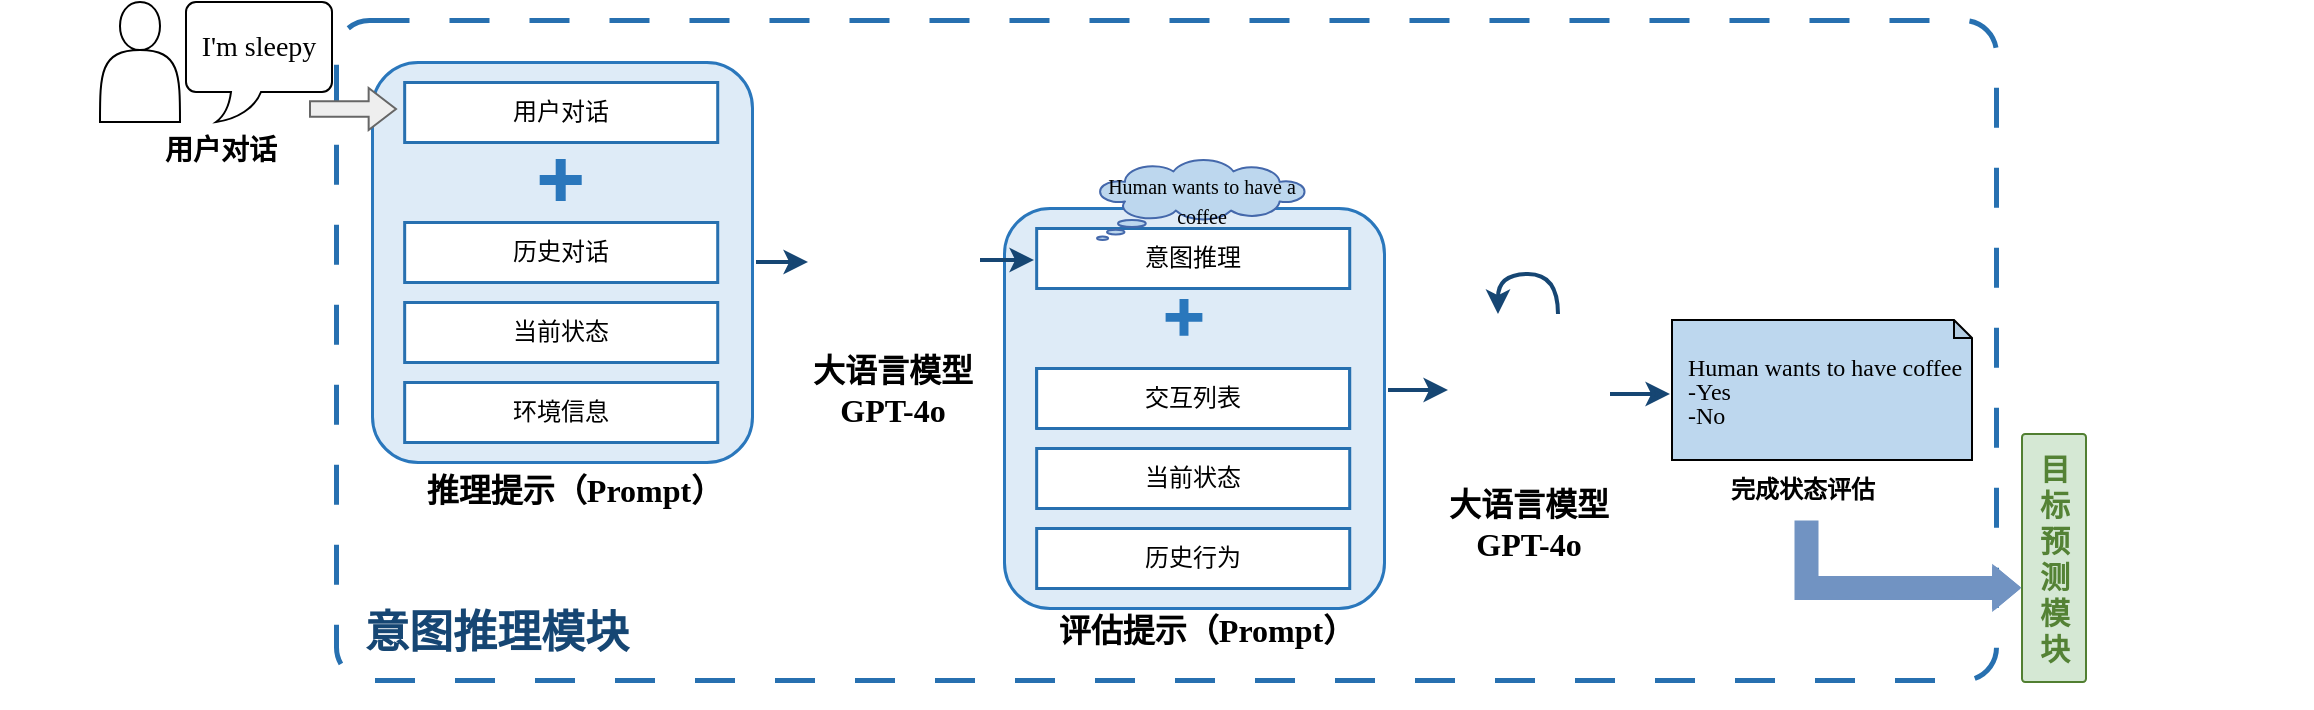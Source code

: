 <mxfile version="26.2.12">
  <diagram name="第 1 页" id="5zjfJCYYvMDn6eL2v8_4">
    <mxGraphModel dx="2057" dy="1314" grid="0" gridSize="10" guides="1" tooltips="1" connect="1" arrows="1" fold="1" page="1" pageScale="1" pageWidth="827" pageHeight="1169" math="0" shadow="0">
      <root>
        <mxCell id="0" />
        <mxCell id="1" parent="0" />
        <mxCell id="u2x9763HItPCIMWwYsHF-1" value="" style="rounded=1;arcSize=5;whiteSpace=wrap;html=1;fillColor=light-dark(#FFFFFF,#1D293B);strokeColor=light-dark(#2770b0, #ededed);dashed=1;dashPattern=8 8;strokeWidth=2.5;" parent="1" vertex="1">
          <mxGeometry x="190" y="10" width="830" height="330" as="geometry" />
        </mxCell>
        <mxCell id="u2x9763HItPCIMWwYsHF-2" value="" style="group;strokeWidth=2;" parent="1" vertex="1" connectable="0">
          <mxGeometry x="514" y="104" width="200" height="250" as="geometry" />
        </mxCell>
        <mxCell id="u2x9763HItPCIMWwYsHF-3" value="" style="rounded=1;arcSize=12;whiteSpace=wrap;html=1;fillColor=light-dark(#deebf7, #1d293b);strokeColor=light-dark(#2a77bc, #5c79a3);strokeWidth=1.5;" parent="u2x9763HItPCIMWwYsHF-2" vertex="1">
          <mxGeometry x="10" width="190" height="200" as="geometry" />
        </mxCell>
        <mxCell id="u2x9763HItPCIMWwYsHF-4" value="" style="group" parent="u2x9763HItPCIMWwYsHF-2" vertex="1" connectable="0">
          <mxGeometry x="26.087" y="10" width="168.696" height="240" as="geometry" />
        </mxCell>
        <mxCell id="u2x9763HItPCIMWwYsHF-5" value="" style="group;fillColor=default;" parent="u2x9763HItPCIMWwYsHF-4" vertex="1" connectable="0">
          <mxGeometry width="156.522" height="30" as="geometry" />
        </mxCell>
        <mxCell id="u2x9763HItPCIMWwYsHF-6" value="" style="verticalLabelPosition=bottom;verticalAlign=top;html=1;shape=mxgraph.basic.rect;fillColor2=none;strokeWidth=1.5;size=20;indent=5;strokeColor=light-dark(#2770b0, #ededed);align=center;fontFamily=Helvetica;fontSize=12;fontColor=default;fillColor=none;pointerEvents=0;gradientColor=none;" parent="u2x9763HItPCIMWwYsHF-5" vertex="1">
          <mxGeometry width="156.522" height="30" as="geometry" />
        </mxCell>
        <mxCell id="u2x9763HItPCIMWwYsHF-7" value="意图推理" style="text;html=1;align=center;verticalAlign=middle;whiteSpace=wrap;rounded=0;" parent="u2x9763HItPCIMWwYsHF-5" vertex="1">
          <mxGeometry y="7.5" width="156.522" height="15" as="geometry" />
        </mxCell>
        <mxCell id="u2x9763HItPCIMWwYsHF-8" value="" style="group;strokeColor=light-dark(#2770b0, #ededed);strokeWidth=1;align=center;verticalAlign=top;fontFamily=Helvetica;fontSize=12;fontColor=default;fillColor=default;" parent="u2x9763HItPCIMWwYsHF-4" vertex="1" connectable="0">
          <mxGeometry y="70" width="156.522" height="30" as="geometry" />
        </mxCell>
        <mxCell id="u2x9763HItPCIMWwYsHF-9" value="" style="verticalLabelPosition=bottom;verticalAlign=top;html=1;shape=mxgraph.basic.rect;fillColor2=none;strokeWidth=1.5;size=20;indent=5;strokeColor=light-dark(#2770b0, #ededed);align=center;fontFamily=Helvetica;fontSize=12;fontColor=default;fillColor=none;pointerEvents=0;gradientColor=none;" parent="u2x9763HItPCIMWwYsHF-8" vertex="1">
          <mxGeometry width="156.522" height="30" as="geometry" />
        </mxCell>
        <mxCell id="u2x9763HItPCIMWwYsHF-10" value="交互列表" style="text;html=1;align=center;verticalAlign=middle;whiteSpace=wrap;rounded=0;fontFamily=Helvetica;fontSize=12;fontColor=default;" parent="u2x9763HItPCIMWwYsHF-8" vertex="1">
          <mxGeometry y="7.5" width="156.522" height="15" as="geometry" />
        </mxCell>
        <mxCell id="u2x9763HItPCIMWwYsHF-11" value="" style="group;pointerEvents=0;strokeWidth=1.5;align=center;verticalAlign=top;fontFamily=Helvetica;fontSize=12;fontColor=default;fillColor=default;gradientColor=none;" parent="u2x9763HItPCIMWwYsHF-4" vertex="1" connectable="0">
          <mxGeometry y="110" width="156.522" height="30" as="geometry" />
        </mxCell>
        <mxCell id="u2x9763HItPCIMWwYsHF-12" value="" style="verticalLabelPosition=bottom;verticalAlign=top;html=1;shape=mxgraph.basic.rect;fillColor2=none;strokeWidth=1.5;size=20;indent=5;strokeColor=light-dark(#2770b0, #ededed);align=center;fontFamily=Helvetica;fontSize=12;fontColor=default;fillColor=none;pointerEvents=0;gradientColor=none;" parent="u2x9763HItPCIMWwYsHF-11" vertex="1">
          <mxGeometry width="156.522" height="30" as="geometry" />
        </mxCell>
        <mxCell id="u2x9763HItPCIMWwYsHF-13" value="当前状态" style="text;html=1;align=center;verticalAlign=middle;whiteSpace=wrap;rounded=0;fontFamily=Helvetica;fontSize=12;fontColor=default;" parent="u2x9763HItPCIMWwYsHF-11" vertex="1">
          <mxGeometry y="7.5" width="156.522" height="15" as="geometry" />
        </mxCell>
        <mxCell id="u2x9763HItPCIMWwYsHF-14" value="" style="group;fillColor=default;" parent="u2x9763HItPCIMWwYsHF-4" vertex="1" connectable="0">
          <mxGeometry y="150" width="156.522" height="30" as="geometry" />
        </mxCell>
        <mxCell id="u2x9763HItPCIMWwYsHF-15" value="" style="verticalLabelPosition=bottom;verticalAlign=top;html=1;shape=mxgraph.basic.rect;fillColor2=none;strokeWidth=1.5;size=20;indent=5;strokeColor=light-dark(#2770b0, #ededed);align=center;fontFamily=Helvetica;fontSize=12;fontColor=default;fillColor=none;pointerEvents=0;gradientColor=none;" parent="u2x9763HItPCIMWwYsHF-14" vertex="1">
          <mxGeometry width="156.522" height="30" as="geometry" />
        </mxCell>
        <mxCell id="u2x9763HItPCIMWwYsHF-16" value="历史行为" style="text;html=1;align=center;verticalAlign=middle;whiteSpace=wrap;rounded=0;" parent="u2x9763HItPCIMWwYsHF-14" vertex="1">
          <mxGeometry y="7.5" width="156.522" height="15" as="geometry" />
        </mxCell>
        <mxCell id="u2x9763HItPCIMWwYsHF-17" value="&lt;b style=&quot;font-family: &amp;quot;Times New Roman&amp;quot;; font-size: 16px;&quot;&gt;评估提示（Prompt）&lt;/b&gt;" style="text;html=1;align=center;verticalAlign=middle;resizable=0;points=[];autosize=1;strokeColor=none;fillColor=none;" parent="u2x9763HItPCIMWwYsHF-4" vertex="1">
          <mxGeometry x="-0.004" y="186" width="170" height="30" as="geometry" />
        </mxCell>
        <mxCell id="u2x9763HItPCIMWwYsHF-18" value="" style="shape=cross;whiteSpace=wrap;html=1;fillColor=light-dark(#2a77bc, #ededed);strokeColor=light-dark(#2a77bc, #ededed);aspect=fixed;" parent="u2x9763HItPCIMWwYsHF-4" vertex="1">
          <mxGeometry x="65.217" y="36" width="17.391" height="17.391" as="geometry" />
        </mxCell>
        <mxCell id="u2x9763HItPCIMWwYsHF-19" value="" style="group" parent="u2x9763HItPCIMWwYsHF-2" vertex="1" connectable="0">
          <mxGeometry x="52.174" y="-84" width="117.391" height="130" as="geometry" />
        </mxCell>
        <mxCell id="u2x9763HItPCIMWwYsHF-20" value="" style="group" parent="u2x9763HItPCIMWwYsHF-19" vertex="1" connectable="0">
          <mxGeometry y="60" width="113.043" height="60" as="geometry" />
        </mxCell>
        <mxCell id="u2x9763HItPCIMWwYsHF-21" value="&lt;font style=&quot;font-size: 10px;&quot; face=&quot;Times New Roman&quot;&gt;Human wants to have a coffee&lt;/font&gt;" style="whiteSpace=wrap;html=1;shape=mxgraph.basic.cloud_callout;strokeColor=light-dark(#4468ab, #319eff);fillColor=light-dark(#bdd7ee, #1e4a76);" parent="u2x9763HItPCIMWwYsHF-20" vertex="1">
          <mxGeometry x="4.348" width="104.348" height="40.0" as="geometry" />
        </mxCell>
        <mxCell id="u2x9763HItPCIMWwYsHF-22" value="" style="group;strokeWidth=2;" parent="1" vertex="1" connectable="0">
          <mxGeometry x="198" y="31" width="200" height="250" as="geometry" />
        </mxCell>
        <mxCell id="u2x9763HItPCIMWwYsHF-23" value="" style="rounded=1;arcSize=12;whiteSpace=wrap;html=1;fillColor=light-dark(#deebf7, #1d293b);strokeColor=light-dark(#2a77bc, #5c79a3);strokeWidth=1.5;" parent="u2x9763HItPCIMWwYsHF-22" vertex="1">
          <mxGeometry x="10" width="190" height="200" as="geometry" />
        </mxCell>
        <mxCell id="u2x9763HItPCIMWwYsHF-24" value="" style="group;strokeWidth=1.5;" parent="u2x9763HItPCIMWwYsHF-22" vertex="1" connectable="0">
          <mxGeometry x="26.087" y="10" width="168.696" height="240" as="geometry" />
        </mxCell>
        <mxCell id="u2x9763HItPCIMWwYsHF-25" value="" style="group;strokeWidth=1.5;pointerEvents=0;align=center;verticalAlign=top;fontFamily=Helvetica;fontSize=12;fontColor=default;fillColor=default;gradientColor=none;" parent="u2x9763HItPCIMWwYsHF-24" vertex="1" connectable="0">
          <mxGeometry width="156.522" height="30" as="geometry" />
        </mxCell>
        <mxCell id="u2x9763HItPCIMWwYsHF-26" value="" style="verticalLabelPosition=bottom;verticalAlign=top;html=1;shape=mxgraph.basic.rect;fillColor2=none;strokeWidth=1.5;size=20;indent=5;strokeColor=light-dark(#2770b0, #ededed);align=center;fontFamily=Helvetica;fontSize=12;fontColor=default;fillColor=none;pointerEvents=0;gradientColor=none;" parent="u2x9763HItPCIMWwYsHF-25" vertex="1">
          <mxGeometry width="156.522" height="30" as="geometry" />
        </mxCell>
        <mxCell id="u2x9763HItPCIMWwYsHF-27" value="用户对话" style="text;html=1;align=center;verticalAlign=middle;whiteSpace=wrap;rounded=0;fontFamily=Helvetica;fontSize=12;fontColor=default;" parent="u2x9763HItPCIMWwYsHF-25" vertex="1">
          <mxGeometry y="7.5" width="156.522" height="15" as="geometry" />
        </mxCell>
        <mxCell id="u2x9763HItPCIMWwYsHF-28" value="" style="group;strokeWidth=1.5;" parent="u2x9763HItPCIMWwYsHF-24" vertex="1" connectable="0">
          <mxGeometry y="70" width="156.522" height="30" as="geometry" />
        </mxCell>
        <mxCell id="u2x9763HItPCIMWwYsHF-29" value="" style="verticalLabelPosition=bottom;verticalAlign=top;html=1;shape=mxgraph.basic.rect;fillColor2=none;strokeWidth=1.5;size=20;indent=5;strokeColor=light-dark(#2770b0, #ededed);align=center;fontFamily=Helvetica;fontSize=12;fontColor=default;fillColor=default;" parent="u2x9763HItPCIMWwYsHF-28" vertex="1">
          <mxGeometry width="156.522" height="30" as="geometry" />
        </mxCell>
        <mxCell id="u2x9763HItPCIMWwYsHF-30" value="历史对话" style="text;html=1;align=center;verticalAlign=middle;whiteSpace=wrap;rounded=0;" parent="u2x9763HItPCIMWwYsHF-28" vertex="1">
          <mxGeometry y="7.5" width="156.522" height="15" as="geometry" />
        </mxCell>
        <mxCell id="u2x9763HItPCIMWwYsHF-31" value="" style="group;strokeWidth=1.5;pointerEvents=0;align=center;verticalAlign=top;fontFamily=Helvetica;fontSize=12;fontColor=default;fillColor=default;gradientColor=none;" parent="u2x9763HItPCIMWwYsHF-24" vertex="1" connectable="0">
          <mxGeometry y="110" width="156.522" height="30" as="geometry" />
        </mxCell>
        <mxCell id="u2x9763HItPCIMWwYsHF-32" value="" style="verticalLabelPosition=bottom;verticalAlign=top;html=1;shape=mxgraph.basic.rect;fillColor2=none;strokeWidth=1.5;size=20;indent=5;strokeColor=light-dark(#2770b0, #ededed);align=center;fontFamily=Helvetica;fontSize=12;fontColor=default;fillColor=none;pointerEvents=0;gradientColor=none;" parent="u2x9763HItPCIMWwYsHF-31" vertex="1">
          <mxGeometry width="156.522" height="30" as="geometry" />
        </mxCell>
        <mxCell id="u2x9763HItPCIMWwYsHF-33" value="当前状态" style="text;html=1;align=center;verticalAlign=middle;whiteSpace=wrap;rounded=0;fontFamily=Helvetica;fontSize=12;fontColor=default;" parent="u2x9763HItPCIMWwYsHF-31" vertex="1">
          <mxGeometry y="7.5" width="156.522" height="15" as="geometry" />
        </mxCell>
        <mxCell id="u2x9763HItPCIMWwYsHF-34" value="" style="group;strokeWidth=1.5;pointerEvents=0;align=center;verticalAlign=top;fontFamily=Helvetica;fontSize=12;fontColor=default;fillColor=default;gradientColor=none;" parent="u2x9763HItPCIMWwYsHF-24" vertex="1" connectable="0">
          <mxGeometry y="150" width="156.522" height="30" as="geometry" />
        </mxCell>
        <mxCell id="u2x9763HItPCIMWwYsHF-35" value="" style="verticalLabelPosition=bottom;verticalAlign=top;html=1;shape=mxgraph.basic.rect;fillColor2=none;strokeWidth=1.5;size=20;indent=5;strokeColor=light-dark(#2770b0, #ededed);pointerEvents=0;align=center;fontFamily=Helvetica;fontSize=12;fontColor=default;fillColor=none;gradientColor=none;" parent="u2x9763HItPCIMWwYsHF-34" vertex="1">
          <mxGeometry width="156.522" height="30" as="geometry" />
        </mxCell>
        <mxCell id="u2x9763HItPCIMWwYsHF-36" value="环境信息" style="text;html=1;align=center;verticalAlign=middle;whiteSpace=wrap;rounded=0;fontFamily=Helvetica;fontSize=12;fontColor=default;" parent="u2x9763HItPCIMWwYsHF-34" vertex="1">
          <mxGeometry y="7.5" width="156.522" height="15" as="geometry" />
        </mxCell>
        <mxCell id="u2x9763HItPCIMWwYsHF-37" value="&lt;font face=&quot;Times New Roman&quot; style=&quot;font-size: 16px;&quot;&gt;&lt;b style=&quot;&quot;&gt;推理提示（Prompt）&lt;/b&gt;&lt;/font&gt;" style="text;html=1;align=center;verticalAlign=middle;resizable=0;points=[];autosize=1;strokeColor=none;fillColor=none;" parent="u2x9763HItPCIMWwYsHF-24" vertex="1">
          <mxGeometry x="-0.004" y="189" width="170" height="30" as="geometry" />
        </mxCell>
        <mxCell id="u2x9763HItPCIMWwYsHF-38" value="" style="shape=cross;whiteSpace=wrap;html=1;fillColor=light-dark(#2a77bc, #ededed);strokeColor=light-dark(#2a77bc, #ededed);aspect=fixed;" parent="u2x9763HItPCIMWwYsHF-24" vertex="1">
          <mxGeometry x="68.263" y="39" width="20" height="20" as="geometry" />
        </mxCell>
        <mxCell id="u2x9763HItPCIMWwYsHF-39" value="" style="shape=singleArrow;whiteSpace=wrap;html=1;fillColor=light-dark(#eeeeee, #1a1a1a);strokeColor=#666666;gradientColor=none;arrowWidth=0.365;arrowSize=0.318;" parent="u2x9763HItPCIMWwYsHF-22" vertex="1">
          <mxGeometry x="-21" y="13" width="43" height="21" as="geometry" />
        </mxCell>
        <mxCell id="u2x9763HItPCIMWwYsHF-40" value="" style="group" parent="1" vertex="1" connectable="0">
          <mxGeometry x="72" y="1" width="140" height="100" as="geometry" />
        </mxCell>
        <mxCell id="u2x9763HItPCIMWwYsHF-41" value="" style="group" parent="u2x9763HItPCIMWwYsHF-40" vertex="1" connectable="0">
          <mxGeometry x="-50" width="190" height="90" as="geometry" />
        </mxCell>
        <mxCell id="u2x9763HItPCIMWwYsHF-42" value="" style="shape=actor;whiteSpace=wrap;html=1;" parent="u2x9763HItPCIMWwYsHF-41" vertex="1">
          <mxGeometry x="50" width="40" height="60" as="geometry" />
        </mxCell>
        <mxCell id="u2x9763HItPCIMWwYsHF-43" value="&lt;font style=&quot;font-size: 14px;&quot; face=&quot;Times New Roman&quot;&gt;I&#39;m sleepy&lt;/font&gt;" style="whiteSpace=wrap;html=1;shape=mxgraph.basic.roundRectCallout;dx=30;dy=15;size=5;boundedLbl=1;" parent="u2x9763HItPCIMWwYsHF-41" vertex="1">
          <mxGeometry x="93" width="73" height="60" as="geometry" />
        </mxCell>
        <mxCell id="u2x9763HItPCIMWwYsHF-44" value="&lt;font face=&quot;Times New Roman&quot;&gt;&lt;span style=&quot;font-size: 14px;&quot;&gt;&lt;b&gt;用户对话&lt;/b&gt;&lt;/span&gt;&lt;/font&gt;" style="text;html=1;align=center;verticalAlign=middle;resizable=0;points=[];autosize=1;strokeColor=none;fillColor=none;" parent="u2x9763HItPCIMWwYsHF-41" vertex="1">
          <mxGeometry x="70" y="60" width="80" height="30" as="geometry" />
        </mxCell>
        <mxCell id="u2x9763HItPCIMWwYsHF-45" style="edgeStyle=orthogonalEdgeStyle;rounded=1;orthogonalLoop=1;jettySize=auto;html=1;fillColor=#1ba1e2;strokeColor=light-dark(#164673, #51afe7);curved=0;textShadow=1;strokeWidth=2;" parent="1" edge="1">
          <mxGeometry relative="1" as="geometry">
            <mxPoint x="400" y="131" as="sourcePoint" />
            <mxPoint x="426" y="131" as="targetPoint" />
          </mxGeometry>
        </mxCell>
        <mxCell id="u2x9763HItPCIMWwYsHF-46" value="" style="group" parent="1" vertex="1" connectable="0">
          <mxGeometry x="1028" y="245" width="150" height="91" as="geometry" />
        </mxCell>
        <mxCell id="u2x9763HItPCIMWwYsHF-47" value="" style="rounded=1;arcSize=5;whiteSpace=wrap;html=1;fillColor=#d5e8d4;strokeColor=light-dark(#517f31, #446e2c);" parent="u2x9763HItPCIMWwYsHF-46" vertex="1">
          <mxGeometry x="5" y="-28" width="32" height="124" as="geometry" />
        </mxCell>
        <mxCell id="u2x9763HItPCIMWwYsHF-48" value="&lt;div&gt;&lt;font style=&quot;font-size: 15px;&quot; face=&quot;Times New Roman&quot;&gt;目&lt;/font&gt;&lt;/div&gt;&lt;div&gt;&lt;font style=&quot;font-size: 15px;&quot; face=&quot;Times New Roman&quot;&gt;标&lt;/font&gt;&lt;/div&gt;&lt;div&gt;&lt;font style=&quot;font-size: 15px;&quot; face=&quot;Times New Roman&quot;&gt;预&lt;/font&gt;&lt;/div&gt;&lt;div&gt;&lt;font style=&quot;font-size: 15px;&quot; face=&quot;Times New Roman&quot;&gt;测&lt;/font&gt;&lt;/div&gt;&lt;div&gt;&lt;font style=&quot;font-size: 15px;&quot; face=&quot;Times New Roman&quot;&gt;模&lt;/font&gt;&lt;/div&gt;&lt;div&gt;&lt;font style=&quot;font-size: 15px;&quot; face=&quot;Times New Roman&quot;&gt;块&lt;/font&gt;&lt;/div&gt;" style="text;html=1;align=center;verticalAlign=middle;resizable=0;points=[];autosize=1;strokeColor=none;fillColor=none;fontColor=light-dark(#548235, #69c195);fontStyle=1" parent="u2x9763HItPCIMWwYsHF-46" vertex="1">
          <mxGeometry x="4" y="-26.2" width="33" height="120" as="geometry" />
        </mxCell>
        <mxCell id="u2x9763HItPCIMWwYsHF-49" value="" style="group" parent="1" vertex="1" connectable="0">
          <mxGeometry x="858" y="130" width="150" height="130" as="geometry" />
        </mxCell>
        <mxCell id="u2x9763HItPCIMWwYsHF-50" value="" style="group" parent="u2x9763HItPCIMWwYsHF-49" vertex="1" connectable="0">
          <mxGeometry width="130.645" height="130" as="geometry" />
        </mxCell>
        <mxCell id="u2x9763HItPCIMWwYsHF-51" value="&lt;b&gt;&lt;font face=&quot;Times New Roman&quot;&gt;完成状态评估&lt;/font&gt;&lt;/b&gt;" style="text;html=1;align=center;verticalAlign=middle;resizable=0;points=[];autosize=1;strokeColor=none;fillColor=none;" parent="u2x9763HItPCIMWwYsHF-50" vertex="1">
          <mxGeometry x="15.161" y="100" width="100" height="30" as="geometry" />
        </mxCell>
        <mxCell id="u2x9763HItPCIMWwYsHF-52" value="&lt;div style=&quot;line-height: 100%;&quot;&gt;&lt;span style=&quot;background-color: transparent; color: light-dark(rgb(0, 0, 0), rgb(255, 255, 255)); font-family: &amp;quot;Times New Roman&amp;quot;;&quot;&gt;&amp;nbsp;&lt;/span&gt;&lt;span style=&quot;background-color: transparent; color: light-dark(rgb(0, 0, 0), rgb(255, 255, 255)); font-family: &amp;quot;Times New Roman&amp;quot;;&quot;&gt;&amp;nbsp;Human wants to have coffee&lt;/span&gt;&lt;/div&gt;&lt;div style=&quot;line-height: 100%;&quot;&gt;&lt;span style=&quot;font-family: &amp;quot;Times New Roman&amp;quot;; background-color: transparent; color: light-dark(rgb(0, 0, 0), rgb(255, 255, 255));&quot;&gt;&amp;nbsp; -Yes&lt;/span&gt;&lt;/div&gt;&lt;div style=&quot;line-height: 100%;&quot;&gt;&lt;span style=&quot;font-family: &amp;quot;Times New Roman&amp;quot;; background-color: transparent; color: light-dark(rgb(0, 0, 0), rgb(255, 255, 255));&quot;&gt;&amp;nbsp; -No&lt;/span&gt;&lt;/div&gt;" style="shape=note;whiteSpace=wrap;html=1;backgroundOutline=1;darkOpacity=0.05;align=left;size=9;fillColor=light-dark(#bdd7ee, #ededed);" parent="u2x9763HItPCIMWwYsHF-49" vertex="1">
          <mxGeometry y="30" width="150" height="70" as="geometry" />
        </mxCell>
        <mxCell id="u2x9763HItPCIMWwYsHF-53" style="edgeStyle=orthogonalEdgeStyle;rounded=1;orthogonalLoop=1;jettySize=auto;html=1;fillColor=#1ba1e2;strokeColor=light-dark(#164673, #51afe7);curved=0;textShadow=1;strokeWidth=2;" parent="1" edge="1">
          <mxGeometry relative="1" as="geometry">
            <mxPoint x="512" y="130" as="sourcePoint" />
            <mxPoint x="539" y="130" as="targetPoint" />
          </mxGeometry>
        </mxCell>
        <mxCell id="u2x9763HItPCIMWwYsHF-54" value="" style="group" parent="1" vertex="1" connectable="0">
          <mxGeometry x="423" y="80" width="95.436" height="165" as="geometry" />
        </mxCell>
        <mxCell id="u2x9763HItPCIMWwYsHF-55" value="" style="shape=image;html=1;verticalAlign=top;verticalLabelPosition=bottom;labelBackgroundColor=#ffffff;imageAspect=0;aspect=fixed;image=https://cdn0.iconfinder.com/data/icons/phosphor-light-vol-1/256/brain-light-128.png;imageBackground=none;imageBorder=none;" parent="u2x9763HItPCIMWwYsHF-54" vertex="1">
          <mxGeometry x="3.5" y="7.5" width="83" height="83" as="geometry" />
        </mxCell>
        <mxCell id="u2x9763HItPCIMWwYsHF-56" value="" style="group;fontStyle=0;strokeWidth=1;" parent="u2x9763HItPCIMWwYsHF-54" vertex="1" connectable="0">
          <mxGeometry width="95.436" height="165" as="geometry" />
        </mxCell>
        <mxCell id="u2x9763HItPCIMWwYsHF-57" value="&lt;font face=&quot;Times New Roman&quot;&gt;&lt;span style=&quot;font-size: 16px;&quot;&gt;&lt;b&gt;大语言模型&lt;/b&gt;&lt;/span&gt;&lt;/font&gt;&lt;br&gt;&lt;div&gt;&lt;font style=&quot;font-size: 16px;&quot; face=&quot;Times New Roman&quot;&gt;&lt;b style=&quot;&quot;&gt;GPT-4o&lt;/b&gt;&lt;/font&gt;&lt;/div&gt;" style="text;html=1;align=center;verticalAlign=middle;resizable=0;points=[];autosize=1;strokeColor=none;fillColor=none;" parent="u2x9763HItPCIMWwYsHF-56" vertex="1">
          <mxGeometry x="-4.564" y="90" width="100" height="50" as="geometry" />
        </mxCell>
        <mxCell id="u2x9763HItPCIMWwYsHF-58" value="" style="group" parent="1" vertex="1" connectable="0">
          <mxGeometry x="741" y="146.5" width="95.436" height="165" as="geometry" />
        </mxCell>
        <mxCell id="u2x9763HItPCIMWwYsHF-59" value="" style="shape=image;html=1;verticalAlign=top;verticalLabelPosition=bottom;labelBackgroundColor=#ffffff;imageAspect=0;aspect=fixed;image=https://cdn0.iconfinder.com/data/icons/phosphor-light-vol-1/256/brain-light-128.png;imageBackground=none;imageBorder=none;" parent="u2x9763HItPCIMWwYsHF-58" vertex="1">
          <mxGeometry x="3.5" y="7.5" width="83" height="83" as="geometry" />
        </mxCell>
        <mxCell id="u2x9763HItPCIMWwYsHF-60" value="" style="group;fontStyle=0;strokeWidth=1;" parent="u2x9763HItPCIMWwYsHF-58" vertex="1" connectable="0">
          <mxGeometry width="95.436" height="165" as="geometry" />
        </mxCell>
        <mxCell id="u2x9763HItPCIMWwYsHF-61" value="&lt;font style=&quot;font-size: 16px;&quot; face=&quot;Times New Roman&quot;&gt;&lt;b style=&quot;&quot;&gt;大语言模型&lt;/b&gt;&lt;/font&gt;&lt;div&gt;&lt;font style=&quot;font-size: 16px;&quot; face=&quot;Times New Roman&quot;&gt;&lt;b style=&quot;&quot;&gt;GPT-4o&lt;/b&gt;&lt;/font&gt;&lt;/div&gt;" style="text;html=1;align=center;verticalAlign=middle;resizable=0;points=[];autosize=1;strokeColor=none;fillColor=none;" parent="u2x9763HItPCIMWwYsHF-60" vertex="1">
          <mxGeometry x="-4.564" y="90" width="100" height="50" as="geometry" />
        </mxCell>
        <mxCell id="u2x9763HItPCIMWwYsHF-62" style="edgeStyle=orthogonalEdgeStyle;rounded=1;orthogonalLoop=1;jettySize=auto;html=1;fillColor=#1ba1e2;strokeColor=light-dark(#164673, #51afe7);curved=0;textShadow=1;strokeWidth=2;" parent="1" edge="1">
          <mxGeometry relative="1" as="geometry">
            <mxPoint x="716" y="195" as="sourcePoint" />
            <mxPoint x="746" y="195" as="targetPoint" />
          </mxGeometry>
        </mxCell>
        <mxCell id="u2x9763HItPCIMWwYsHF-63" style="edgeStyle=orthogonalEdgeStyle;rounded=1;orthogonalLoop=1;jettySize=auto;html=1;fillColor=#1ba1e2;strokeColor=light-dark(#164673, #51afe7);curved=0;textShadow=1;strokeWidth=2;" parent="1" edge="1">
          <mxGeometry relative="1" as="geometry">
            <mxPoint x="827" y="197" as="sourcePoint" />
            <mxPoint x="857" y="197" as="targetPoint" />
          </mxGeometry>
        </mxCell>
        <mxCell id="u2x9763HItPCIMWwYsHF-64" value="" style="curved=1;endArrow=classic;html=1;rounded=0;strokeWidth=2;strokeColor=light-dark(#164673, #ededed);" parent="1" edge="1">
          <mxGeometry width="50" height="50" relative="1" as="geometry">
            <mxPoint x="801" y="157" as="sourcePoint" />
            <mxPoint x="771" y="157" as="targetPoint" />
            <Array as="points">
              <mxPoint x="801" y="137" />
              <mxPoint x="771" y="137" />
            </Array>
          </mxGeometry>
        </mxCell>
        <mxCell id="u2x9763HItPCIMWwYsHF-65" value="" style="shape=flexArrow;endArrow=classic;html=1;rounded=0;fillColor=light-dark(#7193c2, #ededed);strokeColor=light-dark(#7193c2, #ededed);endWidth=8.851;endSize=3.724;pointerEvents=0;strokeWidth=1.5;align=center;verticalAlign=top;fontFamily=Helvetica;fontSize=12;fontColor=default;gradientColor=none;entryX=0;entryY=0.624;entryDx=0;entryDy=0;entryPerimeter=0;edgeStyle=orthogonalEdgeStyle;" parent="1" edge="1" target="u2x9763HItPCIMWwYsHF-48" source="u2x9763HItPCIMWwYsHF-51">
          <mxGeometry width="50" height="50" relative="1" as="geometry">
            <mxPoint x="924" y="255" as="sourcePoint" />
            <mxPoint x="1013" y="302" as="targetPoint" />
            <Array as="points">
              <mxPoint x="925" y="294" />
            </Array>
          </mxGeometry>
        </mxCell>
        <mxCell id="u2x9763HItPCIMWwYsHF-66" value="&lt;font style=&quot;color: light-dark(rgb(22, 70, 115), rgb(237, 237, 237)); font-size: 22px;&quot;&gt;&lt;b style=&quot;&quot;&gt;意图推理模块&lt;/b&gt;&lt;/font&gt;" style="text;html=1;align=center;verticalAlign=middle;whiteSpace=wrap;rounded=0;fontColor=light-dark(#2a77bc, #ededed);fontSize=14;" parent="1" vertex="1">
          <mxGeometry x="190" y="302" width="161" height="30" as="geometry" />
        </mxCell>
      </root>
    </mxGraphModel>
  </diagram>
</mxfile>
